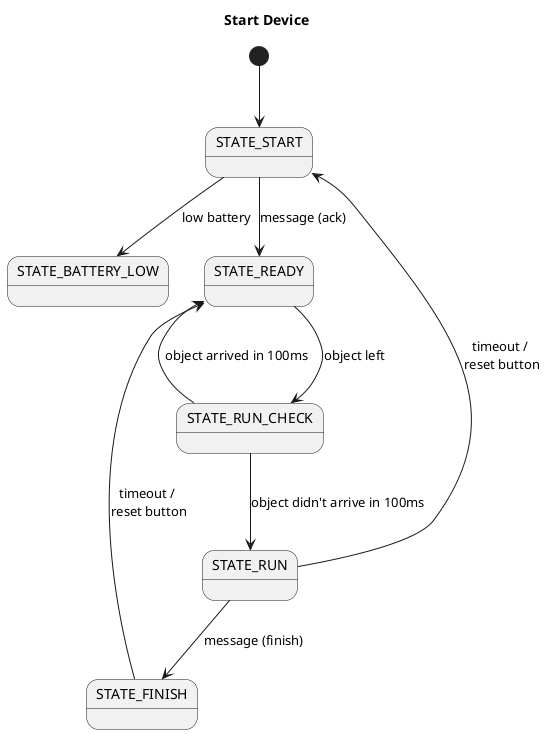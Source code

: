 @startuml

title Start Device

state "STATE_START" as start
state "STATE_BATTERY_LOW" as battery
state "STATE_READY" as ready
state "STATE_RUN_CHECK" as runcheck
state "STATE_RUN" as run
state "STATE_FINISH" as finish

[*] --> start
start --> ready : message (ack)/'  '/
start --> battery : low battery
ready --> runcheck : object left
runcheck --> ready : object arrived in 100ms
runcheck --> run : object didn't arrive in 100ms
run --> start : timeout / \nreset button
run --> finish : message (finish)
finish --> ready : timeout / \nreset button
@enduml